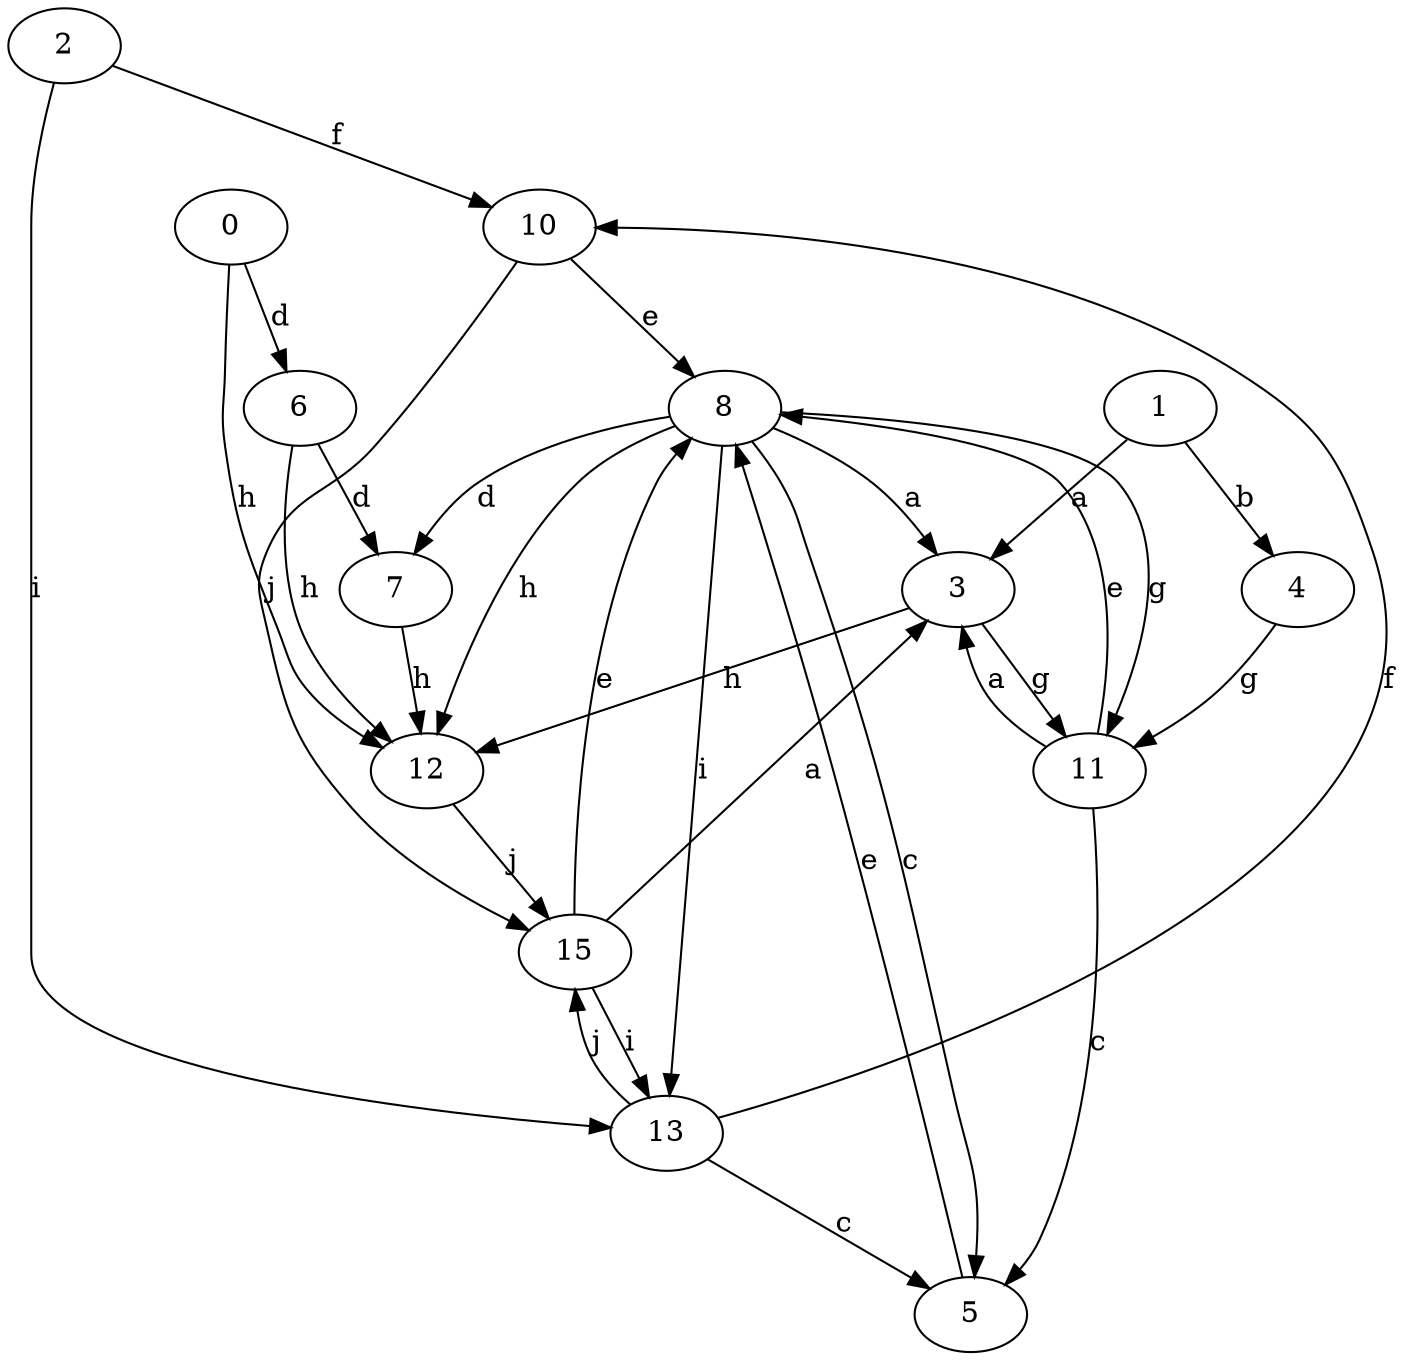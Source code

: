 strict digraph  {
2;
3;
4;
5;
6;
0;
7;
8;
10;
1;
11;
12;
13;
15;
2 -> 10  [label=f];
2 -> 13  [label=i];
3 -> 11  [label=g];
3 -> 12  [label=h];
4 -> 11  [label=g];
5 -> 8  [label=e];
6 -> 7  [label=d];
6 -> 12  [label=h];
0 -> 6  [label=d];
0 -> 12  [label=h];
7 -> 12  [label=h];
8 -> 3  [label=a];
8 -> 5  [label=c];
8 -> 7  [label=d];
8 -> 11  [label=g];
8 -> 12  [label=h];
8 -> 13  [label=i];
10 -> 8  [label=e];
10 -> 15  [label=j];
1 -> 3  [label=a];
1 -> 4  [label=b];
11 -> 3  [label=a];
11 -> 5  [label=c];
11 -> 8  [label=e];
12 -> 15  [label=j];
13 -> 5  [label=c];
13 -> 10  [label=f];
13 -> 15  [label=j];
15 -> 3  [label=a];
15 -> 8  [label=e];
15 -> 13  [label=i];
}
